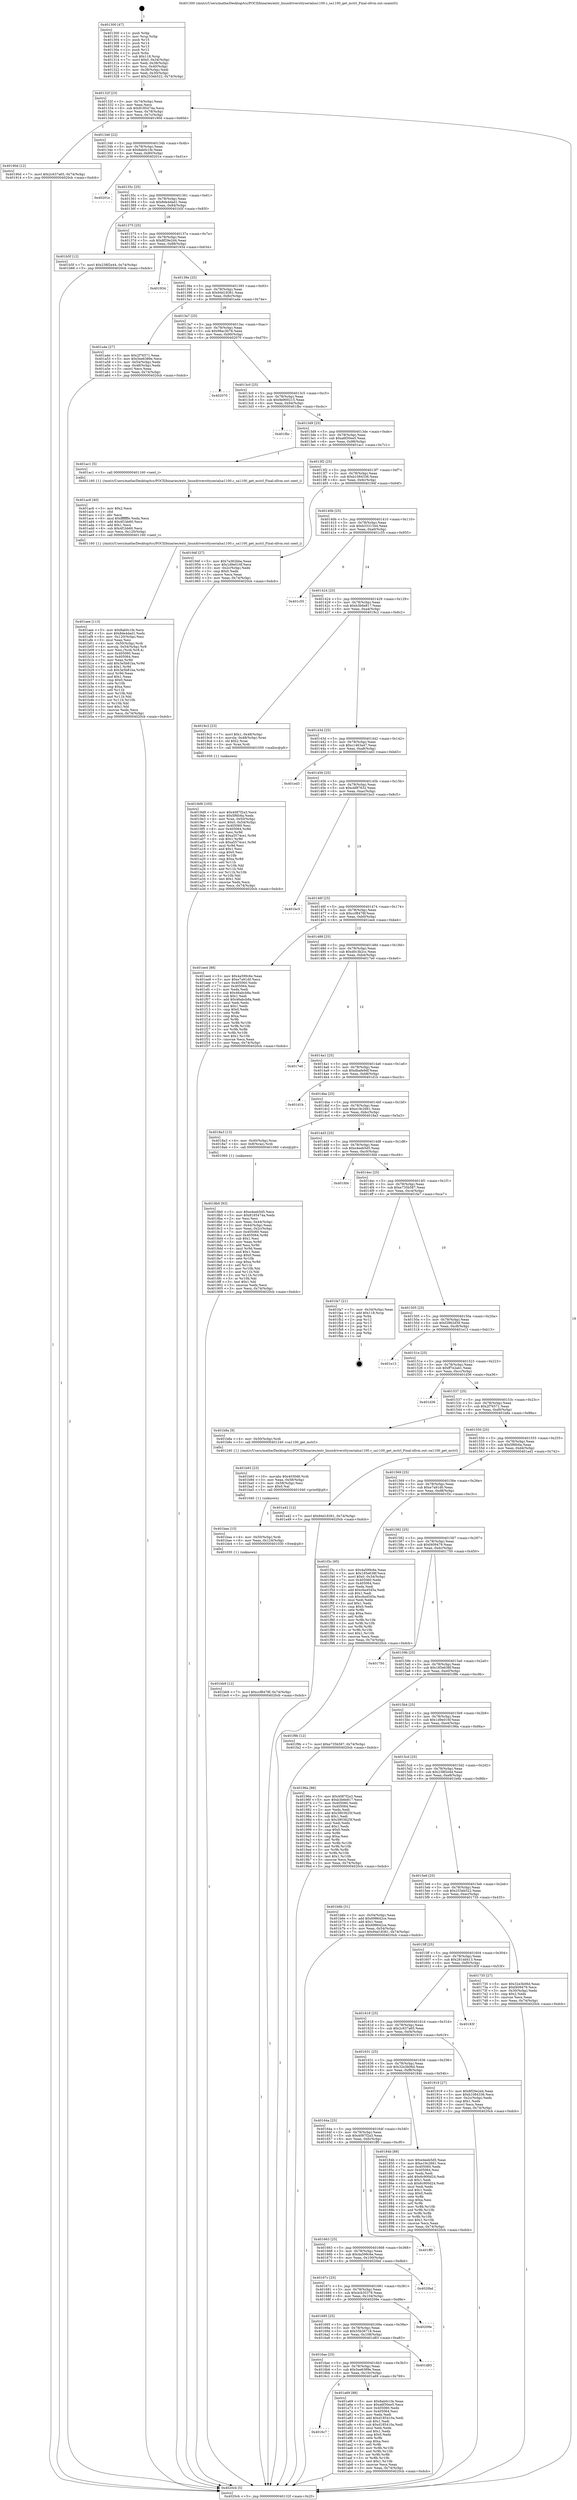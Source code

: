 digraph "0x401300" {
  label = "0x401300 (/mnt/c/Users/mathe/Desktop/tcc/POCII/binaries/extr_linuxdriversttyserialsa1100.c_sa1100_get_mctrl_Final-ollvm.out::main(0))"
  labelloc = "t"
  node[shape=record]

  Entry [label="",width=0.3,height=0.3,shape=circle,fillcolor=black,style=filled]
  "0x40132f" [label="{
     0x40132f [23]\l
     | [instrs]\l
     &nbsp;&nbsp;0x40132f \<+3\>: mov -0x74(%rbp),%eax\l
     &nbsp;&nbsp;0x401332 \<+2\>: mov %eax,%ecx\l
     &nbsp;&nbsp;0x401334 \<+6\>: sub $0x8185474a,%ecx\l
     &nbsp;&nbsp;0x40133a \<+3\>: mov %eax,-0x78(%rbp)\l
     &nbsp;&nbsp;0x40133d \<+3\>: mov %ecx,-0x7c(%rbp)\l
     &nbsp;&nbsp;0x401340 \<+6\>: je 000000000040190d \<main+0x60d\>\l
  }"]
  "0x40190d" [label="{
     0x40190d [12]\l
     | [instrs]\l
     &nbsp;&nbsp;0x40190d \<+7\>: movl $0x2c637a65,-0x74(%rbp)\l
     &nbsp;&nbsp;0x401914 \<+5\>: jmp 00000000004020cb \<main+0xdcb\>\l
  }"]
  "0x401346" [label="{
     0x401346 [22]\l
     | [instrs]\l
     &nbsp;&nbsp;0x401346 \<+5\>: jmp 000000000040134b \<main+0x4b\>\l
     &nbsp;&nbsp;0x40134b \<+3\>: mov -0x78(%rbp),%eax\l
     &nbsp;&nbsp;0x40134e \<+5\>: sub $0x8ab0c1fe,%eax\l
     &nbsp;&nbsp;0x401353 \<+3\>: mov %eax,-0x80(%rbp)\l
     &nbsp;&nbsp;0x401356 \<+6\>: je 000000000040201e \<main+0xd1e\>\l
  }"]
  Exit [label="",width=0.3,height=0.3,shape=circle,fillcolor=black,style=filled,peripheries=2]
  "0x40201e" [label="{
     0x40201e\l
  }", style=dashed]
  "0x40135c" [label="{
     0x40135c [25]\l
     | [instrs]\l
     &nbsp;&nbsp;0x40135c \<+5\>: jmp 0000000000401361 \<main+0x61\>\l
     &nbsp;&nbsp;0x401361 \<+3\>: mov -0x78(%rbp),%eax\l
     &nbsp;&nbsp;0x401364 \<+5\>: sub $0x8de4dad1,%eax\l
     &nbsp;&nbsp;0x401369 \<+6\>: mov %eax,-0x84(%rbp)\l
     &nbsp;&nbsp;0x40136f \<+6\>: je 0000000000401b5f \<main+0x85f\>\l
  }"]
  "0x401bb9" [label="{
     0x401bb9 [12]\l
     | [instrs]\l
     &nbsp;&nbsp;0x401bb9 \<+7\>: movl $0xccf8478f,-0x74(%rbp)\l
     &nbsp;&nbsp;0x401bc0 \<+5\>: jmp 00000000004020cb \<main+0xdcb\>\l
  }"]
  "0x401b5f" [label="{
     0x401b5f [12]\l
     | [instrs]\l
     &nbsp;&nbsp;0x401b5f \<+7\>: movl $0x238f2e44,-0x74(%rbp)\l
     &nbsp;&nbsp;0x401b66 \<+5\>: jmp 00000000004020cb \<main+0xdcb\>\l
  }"]
  "0x401375" [label="{
     0x401375 [25]\l
     | [instrs]\l
     &nbsp;&nbsp;0x401375 \<+5\>: jmp 000000000040137a \<main+0x7a\>\l
     &nbsp;&nbsp;0x40137a \<+3\>: mov -0x78(%rbp),%eax\l
     &nbsp;&nbsp;0x40137d \<+5\>: sub $0x8f29e2d4,%eax\l
     &nbsp;&nbsp;0x401382 \<+6\>: mov %eax,-0x88(%rbp)\l
     &nbsp;&nbsp;0x401388 \<+6\>: je 0000000000401934 \<main+0x634\>\l
  }"]
  "0x401baa" [label="{
     0x401baa [15]\l
     | [instrs]\l
     &nbsp;&nbsp;0x401baa \<+4\>: mov -0x50(%rbp),%rdi\l
     &nbsp;&nbsp;0x401bae \<+6\>: mov %eax,-0x124(%rbp)\l
     &nbsp;&nbsp;0x401bb4 \<+5\>: call 0000000000401030 \<free@plt\>\l
     | [calls]\l
     &nbsp;&nbsp;0x401030 \{1\} (unknown)\l
  }"]
  "0x401934" [label="{
     0x401934\l
  }", style=dashed]
  "0x40138e" [label="{
     0x40138e [25]\l
     | [instrs]\l
     &nbsp;&nbsp;0x40138e \<+5\>: jmp 0000000000401393 \<main+0x93\>\l
     &nbsp;&nbsp;0x401393 \<+3\>: mov -0x78(%rbp),%eax\l
     &nbsp;&nbsp;0x401396 \<+5\>: sub $0x94d18361,%eax\l
     &nbsp;&nbsp;0x40139b \<+6\>: mov %eax,-0x8c(%rbp)\l
     &nbsp;&nbsp;0x4013a1 \<+6\>: je 0000000000401a4e \<main+0x74e\>\l
  }"]
  "0x401b93" [label="{
     0x401b93 [23]\l
     | [instrs]\l
     &nbsp;&nbsp;0x401b93 \<+10\>: movabs $0x4030d6,%rdi\l
     &nbsp;&nbsp;0x401b9d \<+3\>: mov %eax,-0x58(%rbp)\l
     &nbsp;&nbsp;0x401ba0 \<+3\>: mov -0x58(%rbp),%esi\l
     &nbsp;&nbsp;0x401ba3 \<+2\>: mov $0x0,%al\l
     &nbsp;&nbsp;0x401ba5 \<+5\>: call 0000000000401040 \<printf@plt\>\l
     | [calls]\l
     &nbsp;&nbsp;0x401040 \{1\} (unknown)\l
  }"]
  "0x401a4e" [label="{
     0x401a4e [27]\l
     | [instrs]\l
     &nbsp;&nbsp;0x401a4e \<+5\>: mov $0x2f76571,%eax\l
     &nbsp;&nbsp;0x401a53 \<+5\>: mov $0x5ee6389e,%ecx\l
     &nbsp;&nbsp;0x401a58 \<+3\>: mov -0x54(%rbp),%edx\l
     &nbsp;&nbsp;0x401a5b \<+3\>: cmp -0x48(%rbp),%edx\l
     &nbsp;&nbsp;0x401a5e \<+3\>: cmovl %ecx,%eax\l
     &nbsp;&nbsp;0x401a61 \<+3\>: mov %eax,-0x74(%rbp)\l
     &nbsp;&nbsp;0x401a64 \<+5\>: jmp 00000000004020cb \<main+0xdcb\>\l
  }"]
  "0x4013a7" [label="{
     0x4013a7 [25]\l
     | [instrs]\l
     &nbsp;&nbsp;0x4013a7 \<+5\>: jmp 00000000004013ac \<main+0xac\>\l
     &nbsp;&nbsp;0x4013ac \<+3\>: mov -0x78(%rbp),%eax\l
     &nbsp;&nbsp;0x4013af \<+5\>: sub $0x98ac3b78,%eax\l
     &nbsp;&nbsp;0x4013b4 \<+6\>: mov %eax,-0x90(%rbp)\l
     &nbsp;&nbsp;0x4013ba \<+6\>: je 0000000000402070 \<main+0xd70\>\l
  }"]
  "0x401aee" [label="{
     0x401aee [113]\l
     | [instrs]\l
     &nbsp;&nbsp;0x401aee \<+5\>: mov $0x8ab0c1fe,%ecx\l
     &nbsp;&nbsp;0x401af3 \<+5\>: mov $0x8de4dad1,%edx\l
     &nbsp;&nbsp;0x401af8 \<+6\>: mov -0x120(%rbp),%esi\l
     &nbsp;&nbsp;0x401afe \<+3\>: imul %eax,%esi\l
     &nbsp;&nbsp;0x401b01 \<+4\>: mov -0x50(%rbp),%rdi\l
     &nbsp;&nbsp;0x401b05 \<+4\>: movslq -0x54(%rbp),%r8\l
     &nbsp;&nbsp;0x401b09 \<+4\>: mov %esi,(%rdi,%r8,4)\l
     &nbsp;&nbsp;0x401b0d \<+7\>: mov 0x405060,%eax\l
     &nbsp;&nbsp;0x401b14 \<+7\>: mov 0x405064,%esi\l
     &nbsp;&nbsp;0x401b1b \<+3\>: mov %eax,%r9d\l
     &nbsp;&nbsp;0x401b1e \<+7\>: add $0x3e5b81ba,%r9d\l
     &nbsp;&nbsp;0x401b25 \<+4\>: sub $0x1,%r9d\l
     &nbsp;&nbsp;0x401b29 \<+7\>: sub $0x3e5b81ba,%r9d\l
     &nbsp;&nbsp;0x401b30 \<+4\>: imul %r9d,%eax\l
     &nbsp;&nbsp;0x401b34 \<+3\>: and $0x1,%eax\l
     &nbsp;&nbsp;0x401b37 \<+3\>: cmp $0x0,%eax\l
     &nbsp;&nbsp;0x401b3a \<+4\>: sete %r10b\l
     &nbsp;&nbsp;0x401b3e \<+3\>: cmp $0xa,%esi\l
     &nbsp;&nbsp;0x401b41 \<+4\>: setl %r11b\l
     &nbsp;&nbsp;0x401b45 \<+3\>: mov %r10b,%bl\l
     &nbsp;&nbsp;0x401b48 \<+3\>: and %r11b,%bl\l
     &nbsp;&nbsp;0x401b4b \<+3\>: xor %r11b,%r10b\l
     &nbsp;&nbsp;0x401b4e \<+3\>: or %r10b,%bl\l
     &nbsp;&nbsp;0x401b51 \<+3\>: test $0x1,%bl\l
     &nbsp;&nbsp;0x401b54 \<+3\>: cmovne %edx,%ecx\l
     &nbsp;&nbsp;0x401b57 \<+3\>: mov %ecx,-0x74(%rbp)\l
     &nbsp;&nbsp;0x401b5a \<+5\>: jmp 00000000004020cb \<main+0xdcb\>\l
  }"]
  "0x402070" [label="{
     0x402070\l
  }", style=dashed]
  "0x4013c0" [label="{
     0x4013c0 [25]\l
     | [instrs]\l
     &nbsp;&nbsp;0x4013c0 \<+5\>: jmp 00000000004013c5 \<main+0xc5\>\l
     &nbsp;&nbsp;0x4013c5 \<+3\>: mov -0x78(%rbp),%eax\l
     &nbsp;&nbsp;0x4013c8 \<+5\>: sub $0x9e900215,%eax\l
     &nbsp;&nbsp;0x4013cd \<+6\>: mov %eax,-0x94(%rbp)\l
     &nbsp;&nbsp;0x4013d3 \<+6\>: je 0000000000401fbc \<main+0xcbc\>\l
  }"]
  "0x401ac6" [label="{
     0x401ac6 [40]\l
     | [instrs]\l
     &nbsp;&nbsp;0x401ac6 \<+5\>: mov $0x2,%ecx\l
     &nbsp;&nbsp;0x401acb \<+1\>: cltd\l
     &nbsp;&nbsp;0x401acc \<+2\>: idiv %ecx\l
     &nbsp;&nbsp;0x401ace \<+6\>: imul $0xfffffffe,%edx,%ecx\l
     &nbsp;&nbsp;0x401ad4 \<+6\>: add $0x4f1bb60,%ecx\l
     &nbsp;&nbsp;0x401ada \<+3\>: add $0x1,%ecx\l
     &nbsp;&nbsp;0x401add \<+6\>: sub $0x4f1bb60,%ecx\l
     &nbsp;&nbsp;0x401ae3 \<+6\>: mov %ecx,-0x120(%rbp)\l
     &nbsp;&nbsp;0x401ae9 \<+5\>: call 0000000000401160 \<next_i\>\l
     | [calls]\l
     &nbsp;&nbsp;0x401160 \{1\} (/mnt/c/Users/mathe/Desktop/tcc/POCII/binaries/extr_linuxdriversttyserialsa1100.c_sa1100_get_mctrl_Final-ollvm.out::next_i)\l
  }"]
  "0x401fbc" [label="{
     0x401fbc\l
  }", style=dashed]
  "0x4013d9" [label="{
     0x4013d9 [25]\l
     | [instrs]\l
     &nbsp;&nbsp;0x4013d9 \<+5\>: jmp 00000000004013de \<main+0xde\>\l
     &nbsp;&nbsp;0x4013de \<+3\>: mov -0x78(%rbp),%eax\l
     &nbsp;&nbsp;0x4013e1 \<+5\>: sub $0xa6f30ee5,%eax\l
     &nbsp;&nbsp;0x4013e6 \<+6\>: mov %eax,-0x98(%rbp)\l
     &nbsp;&nbsp;0x4013ec \<+6\>: je 0000000000401ac1 \<main+0x7c1\>\l
  }"]
  "0x4016c7" [label="{
     0x4016c7\l
  }", style=dashed]
  "0x401ac1" [label="{
     0x401ac1 [5]\l
     | [instrs]\l
     &nbsp;&nbsp;0x401ac1 \<+5\>: call 0000000000401160 \<next_i\>\l
     | [calls]\l
     &nbsp;&nbsp;0x401160 \{1\} (/mnt/c/Users/mathe/Desktop/tcc/POCII/binaries/extr_linuxdriversttyserialsa1100.c_sa1100_get_mctrl_Final-ollvm.out::next_i)\l
  }"]
  "0x4013f2" [label="{
     0x4013f2 [25]\l
     | [instrs]\l
     &nbsp;&nbsp;0x4013f2 \<+5\>: jmp 00000000004013f7 \<main+0xf7\>\l
     &nbsp;&nbsp;0x4013f7 \<+3\>: mov -0x78(%rbp),%eax\l
     &nbsp;&nbsp;0x4013fa \<+5\>: sub $0xb1084336,%eax\l
     &nbsp;&nbsp;0x4013ff \<+6\>: mov %eax,-0x9c(%rbp)\l
     &nbsp;&nbsp;0x401405 \<+6\>: je 000000000040194f \<main+0x64f\>\l
  }"]
  "0x401a69" [label="{
     0x401a69 [88]\l
     | [instrs]\l
     &nbsp;&nbsp;0x401a69 \<+5\>: mov $0x8ab0c1fe,%eax\l
     &nbsp;&nbsp;0x401a6e \<+5\>: mov $0xa6f30ee5,%ecx\l
     &nbsp;&nbsp;0x401a73 \<+7\>: mov 0x405060,%edx\l
     &nbsp;&nbsp;0x401a7a \<+7\>: mov 0x405064,%esi\l
     &nbsp;&nbsp;0x401a81 \<+2\>: mov %edx,%edi\l
     &nbsp;&nbsp;0x401a83 \<+6\>: add $0xd185410a,%edi\l
     &nbsp;&nbsp;0x401a89 \<+3\>: sub $0x1,%edi\l
     &nbsp;&nbsp;0x401a8c \<+6\>: sub $0xd185410a,%edi\l
     &nbsp;&nbsp;0x401a92 \<+3\>: imul %edi,%edx\l
     &nbsp;&nbsp;0x401a95 \<+3\>: and $0x1,%edx\l
     &nbsp;&nbsp;0x401a98 \<+3\>: cmp $0x0,%edx\l
     &nbsp;&nbsp;0x401a9b \<+4\>: sete %r8b\l
     &nbsp;&nbsp;0x401a9f \<+3\>: cmp $0xa,%esi\l
     &nbsp;&nbsp;0x401aa2 \<+4\>: setl %r9b\l
     &nbsp;&nbsp;0x401aa6 \<+3\>: mov %r8b,%r10b\l
     &nbsp;&nbsp;0x401aa9 \<+3\>: and %r9b,%r10b\l
     &nbsp;&nbsp;0x401aac \<+3\>: xor %r9b,%r8b\l
     &nbsp;&nbsp;0x401aaf \<+3\>: or %r8b,%r10b\l
     &nbsp;&nbsp;0x401ab2 \<+4\>: test $0x1,%r10b\l
     &nbsp;&nbsp;0x401ab6 \<+3\>: cmovne %ecx,%eax\l
     &nbsp;&nbsp;0x401ab9 \<+3\>: mov %eax,-0x74(%rbp)\l
     &nbsp;&nbsp;0x401abc \<+5\>: jmp 00000000004020cb \<main+0xdcb\>\l
  }"]
  "0x40194f" [label="{
     0x40194f [27]\l
     | [instrs]\l
     &nbsp;&nbsp;0x40194f \<+5\>: mov $0x7a362bba,%eax\l
     &nbsp;&nbsp;0x401954 \<+5\>: mov $0x1d9e016f,%ecx\l
     &nbsp;&nbsp;0x401959 \<+3\>: mov -0x2c(%rbp),%edx\l
     &nbsp;&nbsp;0x40195c \<+3\>: cmp $0x0,%edx\l
     &nbsp;&nbsp;0x40195f \<+3\>: cmove %ecx,%eax\l
     &nbsp;&nbsp;0x401962 \<+3\>: mov %eax,-0x74(%rbp)\l
     &nbsp;&nbsp;0x401965 \<+5\>: jmp 00000000004020cb \<main+0xdcb\>\l
  }"]
  "0x40140b" [label="{
     0x40140b [25]\l
     | [instrs]\l
     &nbsp;&nbsp;0x40140b \<+5\>: jmp 0000000000401410 \<main+0x110\>\l
     &nbsp;&nbsp;0x401410 \<+3\>: mov -0x78(%rbp),%eax\l
     &nbsp;&nbsp;0x401413 \<+5\>: sub $0xb3331344,%eax\l
     &nbsp;&nbsp;0x401418 \<+6\>: mov %eax,-0xa0(%rbp)\l
     &nbsp;&nbsp;0x40141e \<+6\>: je 0000000000401c55 \<main+0x955\>\l
  }"]
  "0x4016ae" [label="{
     0x4016ae [25]\l
     | [instrs]\l
     &nbsp;&nbsp;0x4016ae \<+5\>: jmp 00000000004016b3 \<main+0x3b3\>\l
     &nbsp;&nbsp;0x4016b3 \<+3\>: mov -0x78(%rbp),%eax\l
     &nbsp;&nbsp;0x4016b6 \<+5\>: sub $0x5ee6389e,%eax\l
     &nbsp;&nbsp;0x4016bb \<+6\>: mov %eax,-0x10c(%rbp)\l
     &nbsp;&nbsp;0x4016c1 \<+6\>: je 0000000000401a69 \<main+0x769\>\l
  }"]
  "0x401c55" [label="{
     0x401c55\l
  }", style=dashed]
  "0x401424" [label="{
     0x401424 [25]\l
     | [instrs]\l
     &nbsp;&nbsp;0x401424 \<+5\>: jmp 0000000000401429 \<main+0x129\>\l
     &nbsp;&nbsp;0x401429 \<+3\>: mov -0x78(%rbp),%eax\l
     &nbsp;&nbsp;0x40142c \<+5\>: sub $0xb3b6e817,%eax\l
     &nbsp;&nbsp;0x401431 \<+6\>: mov %eax,-0xa4(%rbp)\l
     &nbsp;&nbsp;0x401437 \<+6\>: je 00000000004019c2 \<main+0x6c2\>\l
  }"]
  "0x401d83" [label="{
     0x401d83\l
  }", style=dashed]
  "0x4019c2" [label="{
     0x4019c2 [23]\l
     | [instrs]\l
     &nbsp;&nbsp;0x4019c2 \<+7\>: movl $0x1,-0x48(%rbp)\l
     &nbsp;&nbsp;0x4019c9 \<+4\>: movslq -0x48(%rbp),%rax\l
     &nbsp;&nbsp;0x4019cd \<+4\>: shl $0x2,%rax\l
     &nbsp;&nbsp;0x4019d1 \<+3\>: mov %rax,%rdi\l
     &nbsp;&nbsp;0x4019d4 \<+5\>: call 0000000000401050 \<malloc@plt\>\l
     | [calls]\l
     &nbsp;&nbsp;0x401050 \{1\} (unknown)\l
  }"]
  "0x40143d" [label="{
     0x40143d [25]\l
     | [instrs]\l
     &nbsp;&nbsp;0x40143d \<+5\>: jmp 0000000000401442 \<main+0x142\>\l
     &nbsp;&nbsp;0x401442 \<+3\>: mov -0x78(%rbp),%eax\l
     &nbsp;&nbsp;0x401445 \<+5\>: sub $0xc1463a47,%eax\l
     &nbsp;&nbsp;0x40144a \<+6\>: mov %eax,-0xa8(%rbp)\l
     &nbsp;&nbsp;0x401450 \<+6\>: je 0000000000401ed3 \<main+0xbd3\>\l
  }"]
  "0x401695" [label="{
     0x401695 [25]\l
     | [instrs]\l
     &nbsp;&nbsp;0x401695 \<+5\>: jmp 000000000040169a \<main+0x39a\>\l
     &nbsp;&nbsp;0x40169a \<+3\>: mov -0x78(%rbp),%eax\l
     &nbsp;&nbsp;0x40169d \<+5\>: sub $0x55b36718,%eax\l
     &nbsp;&nbsp;0x4016a2 \<+6\>: mov %eax,-0x108(%rbp)\l
     &nbsp;&nbsp;0x4016a8 \<+6\>: je 0000000000401d83 \<main+0xa83\>\l
  }"]
  "0x401ed3" [label="{
     0x401ed3\l
  }", style=dashed]
  "0x401456" [label="{
     0x401456 [25]\l
     | [instrs]\l
     &nbsp;&nbsp;0x401456 \<+5\>: jmp 000000000040145b \<main+0x15b\>\l
     &nbsp;&nbsp;0x40145b \<+3\>: mov -0x78(%rbp),%eax\l
     &nbsp;&nbsp;0x40145e \<+5\>: sub $0xcbf87632,%eax\l
     &nbsp;&nbsp;0x401463 \<+6\>: mov %eax,-0xac(%rbp)\l
     &nbsp;&nbsp;0x401469 \<+6\>: je 0000000000401bc5 \<main+0x8c5\>\l
  }"]
  "0x40209e" [label="{
     0x40209e\l
  }", style=dashed]
  "0x401bc5" [label="{
     0x401bc5\l
  }", style=dashed]
  "0x40146f" [label="{
     0x40146f [25]\l
     | [instrs]\l
     &nbsp;&nbsp;0x40146f \<+5\>: jmp 0000000000401474 \<main+0x174\>\l
     &nbsp;&nbsp;0x401474 \<+3\>: mov -0x78(%rbp),%eax\l
     &nbsp;&nbsp;0x401477 \<+5\>: sub $0xccf8478f,%eax\l
     &nbsp;&nbsp;0x40147c \<+6\>: mov %eax,-0xb0(%rbp)\l
     &nbsp;&nbsp;0x401482 \<+6\>: je 0000000000401ee4 \<main+0xbe4\>\l
  }"]
  "0x40167c" [label="{
     0x40167c [25]\l
     | [instrs]\l
     &nbsp;&nbsp;0x40167c \<+5\>: jmp 0000000000401681 \<main+0x381\>\l
     &nbsp;&nbsp;0x401681 \<+3\>: mov -0x78(%rbp),%eax\l
     &nbsp;&nbsp;0x401684 \<+5\>: sub $0x4cb35378,%eax\l
     &nbsp;&nbsp;0x401689 \<+6\>: mov %eax,-0x104(%rbp)\l
     &nbsp;&nbsp;0x40168f \<+6\>: je 000000000040209e \<main+0xd9e\>\l
  }"]
  "0x401ee4" [label="{
     0x401ee4 [88]\l
     | [instrs]\l
     &nbsp;&nbsp;0x401ee4 \<+5\>: mov $0x4a599c6e,%eax\l
     &nbsp;&nbsp;0x401ee9 \<+5\>: mov $0xe7a91d0,%ecx\l
     &nbsp;&nbsp;0x401eee \<+7\>: mov 0x405060,%edx\l
     &nbsp;&nbsp;0x401ef5 \<+7\>: mov 0x405064,%esi\l
     &nbsp;&nbsp;0x401efc \<+2\>: mov %edx,%edi\l
     &nbsp;&nbsp;0x401efe \<+6\>: sub $0x46abcb8a,%edi\l
     &nbsp;&nbsp;0x401f04 \<+3\>: sub $0x1,%edi\l
     &nbsp;&nbsp;0x401f07 \<+6\>: add $0x46abcb8a,%edi\l
     &nbsp;&nbsp;0x401f0d \<+3\>: imul %edi,%edx\l
     &nbsp;&nbsp;0x401f10 \<+3\>: and $0x1,%edx\l
     &nbsp;&nbsp;0x401f13 \<+3\>: cmp $0x0,%edx\l
     &nbsp;&nbsp;0x401f16 \<+4\>: sete %r8b\l
     &nbsp;&nbsp;0x401f1a \<+3\>: cmp $0xa,%esi\l
     &nbsp;&nbsp;0x401f1d \<+4\>: setl %r9b\l
     &nbsp;&nbsp;0x401f21 \<+3\>: mov %r8b,%r10b\l
     &nbsp;&nbsp;0x401f24 \<+3\>: and %r9b,%r10b\l
     &nbsp;&nbsp;0x401f27 \<+3\>: xor %r9b,%r8b\l
     &nbsp;&nbsp;0x401f2a \<+3\>: or %r8b,%r10b\l
     &nbsp;&nbsp;0x401f2d \<+4\>: test $0x1,%r10b\l
     &nbsp;&nbsp;0x401f31 \<+3\>: cmovne %ecx,%eax\l
     &nbsp;&nbsp;0x401f34 \<+3\>: mov %eax,-0x74(%rbp)\l
     &nbsp;&nbsp;0x401f37 \<+5\>: jmp 00000000004020cb \<main+0xdcb\>\l
  }"]
  "0x401488" [label="{
     0x401488 [25]\l
     | [instrs]\l
     &nbsp;&nbsp;0x401488 \<+5\>: jmp 000000000040148d \<main+0x18d\>\l
     &nbsp;&nbsp;0x40148d \<+3\>: mov -0x78(%rbp),%eax\l
     &nbsp;&nbsp;0x401490 \<+5\>: sub $0xd0c3b2cc,%eax\l
     &nbsp;&nbsp;0x401495 \<+6\>: mov %eax,-0xb4(%rbp)\l
     &nbsp;&nbsp;0x40149b \<+6\>: je 00000000004017e0 \<main+0x4e0\>\l
  }"]
  "0x4020bd" [label="{
     0x4020bd\l
  }", style=dashed]
  "0x4017e0" [label="{
     0x4017e0\l
  }", style=dashed]
  "0x4014a1" [label="{
     0x4014a1 [25]\l
     | [instrs]\l
     &nbsp;&nbsp;0x4014a1 \<+5\>: jmp 00000000004014a6 \<main+0x1a6\>\l
     &nbsp;&nbsp;0x4014a6 \<+3\>: mov -0x78(%rbp),%eax\l
     &nbsp;&nbsp;0x4014a9 \<+5\>: sub $0xdbafe9df,%eax\l
     &nbsp;&nbsp;0x4014ae \<+6\>: mov %eax,-0xb8(%rbp)\l
     &nbsp;&nbsp;0x4014b4 \<+6\>: je 0000000000401d1b \<main+0xa1b\>\l
  }"]
  "0x401663" [label="{
     0x401663 [25]\l
     | [instrs]\l
     &nbsp;&nbsp;0x401663 \<+5\>: jmp 0000000000401668 \<main+0x368\>\l
     &nbsp;&nbsp;0x401668 \<+3\>: mov -0x78(%rbp),%eax\l
     &nbsp;&nbsp;0x40166b \<+5\>: sub $0x4a599c6e,%eax\l
     &nbsp;&nbsp;0x401670 \<+6\>: mov %eax,-0x100(%rbp)\l
     &nbsp;&nbsp;0x401676 \<+6\>: je 00000000004020bd \<main+0xdbd\>\l
  }"]
  "0x401d1b" [label="{
     0x401d1b\l
  }", style=dashed]
  "0x4014ba" [label="{
     0x4014ba [25]\l
     | [instrs]\l
     &nbsp;&nbsp;0x4014ba \<+5\>: jmp 00000000004014bf \<main+0x1bf\>\l
     &nbsp;&nbsp;0x4014bf \<+3\>: mov -0x78(%rbp),%eax\l
     &nbsp;&nbsp;0x4014c2 \<+5\>: sub $0xe19c2661,%eax\l
     &nbsp;&nbsp;0x4014c7 \<+6\>: mov %eax,-0xbc(%rbp)\l
     &nbsp;&nbsp;0x4014cd \<+6\>: je 00000000004018a3 \<main+0x5a3\>\l
  }"]
  "0x401ff0" [label="{
     0x401ff0\l
  }", style=dashed]
  "0x4018a3" [label="{
     0x4018a3 [13]\l
     | [instrs]\l
     &nbsp;&nbsp;0x4018a3 \<+4\>: mov -0x40(%rbp),%rax\l
     &nbsp;&nbsp;0x4018a7 \<+4\>: mov 0x8(%rax),%rdi\l
     &nbsp;&nbsp;0x4018ab \<+5\>: call 0000000000401060 \<atoi@plt\>\l
     | [calls]\l
     &nbsp;&nbsp;0x401060 \{1\} (unknown)\l
  }"]
  "0x4014d3" [label="{
     0x4014d3 [25]\l
     | [instrs]\l
     &nbsp;&nbsp;0x4014d3 \<+5\>: jmp 00000000004014d8 \<main+0x1d8\>\l
     &nbsp;&nbsp;0x4014d8 \<+3\>: mov -0x78(%rbp),%eax\l
     &nbsp;&nbsp;0x4014db \<+5\>: sub $0xe4eeb5d5,%eax\l
     &nbsp;&nbsp;0x4014e0 \<+6\>: mov %eax,-0xc0(%rbp)\l
     &nbsp;&nbsp;0x4014e6 \<+6\>: je 0000000000401fd4 \<main+0xcd4\>\l
  }"]
  "0x4019d9" [label="{
     0x4019d9 [105]\l
     | [instrs]\l
     &nbsp;&nbsp;0x4019d9 \<+5\>: mov $0x4087f2a3,%ecx\l
     &nbsp;&nbsp;0x4019de \<+5\>: mov $0x5f6fc6a,%edx\l
     &nbsp;&nbsp;0x4019e3 \<+4\>: mov %rax,-0x50(%rbp)\l
     &nbsp;&nbsp;0x4019e7 \<+7\>: movl $0x0,-0x54(%rbp)\l
     &nbsp;&nbsp;0x4019ee \<+7\>: mov 0x405060,%esi\l
     &nbsp;&nbsp;0x4019f5 \<+8\>: mov 0x405064,%r8d\l
     &nbsp;&nbsp;0x4019fd \<+3\>: mov %esi,%r9d\l
     &nbsp;&nbsp;0x401a00 \<+7\>: add $0xa5574ce1,%r9d\l
     &nbsp;&nbsp;0x401a07 \<+4\>: sub $0x1,%r9d\l
     &nbsp;&nbsp;0x401a0b \<+7\>: sub $0xa5574ce1,%r9d\l
     &nbsp;&nbsp;0x401a12 \<+4\>: imul %r9d,%esi\l
     &nbsp;&nbsp;0x401a16 \<+3\>: and $0x1,%esi\l
     &nbsp;&nbsp;0x401a19 \<+3\>: cmp $0x0,%esi\l
     &nbsp;&nbsp;0x401a1c \<+4\>: sete %r10b\l
     &nbsp;&nbsp;0x401a20 \<+4\>: cmp $0xa,%r8d\l
     &nbsp;&nbsp;0x401a24 \<+4\>: setl %r11b\l
     &nbsp;&nbsp;0x401a28 \<+3\>: mov %r10b,%bl\l
     &nbsp;&nbsp;0x401a2b \<+3\>: and %r11b,%bl\l
     &nbsp;&nbsp;0x401a2e \<+3\>: xor %r11b,%r10b\l
     &nbsp;&nbsp;0x401a31 \<+3\>: or %r10b,%bl\l
     &nbsp;&nbsp;0x401a34 \<+3\>: test $0x1,%bl\l
     &nbsp;&nbsp;0x401a37 \<+3\>: cmovne %edx,%ecx\l
     &nbsp;&nbsp;0x401a3a \<+3\>: mov %ecx,-0x74(%rbp)\l
     &nbsp;&nbsp;0x401a3d \<+5\>: jmp 00000000004020cb \<main+0xdcb\>\l
  }"]
  "0x401fd4" [label="{
     0x401fd4\l
  }", style=dashed]
  "0x4014ec" [label="{
     0x4014ec [25]\l
     | [instrs]\l
     &nbsp;&nbsp;0x4014ec \<+5\>: jmp 00000000004014f1 \<main+0x1f1\>\l
     &nbsp;&nbsp;0x4014f1 \<+3\>: mov -0x78(%rbp),%eax\l
     &nbsp;&nbsp;0x4014f4 \<+5\>: sub $0xe735b587,%eax\l
     &nbsp;&nbsp;0x4014f9 \<+6\>: mov %eax,-0xc4(%rbp)\l
     &nbsp;&nbsp;0x4014ff \<+6\>: je 0000000000401fa7 \<main+0xca7\>\l
  }"]
  "0x4018b0" [label="{
     0x4018b0 [93]\l
     | [instrs]\l
     &nbsp;&nbsp;0x4018b0 \<+5\>: mov $0xe4eeb5d5,%ecx\l
     &nbsp;&nbsp;0x4018b5 \<+5\>: mov $0x8185474a,%edx\l
     &nbsp;&nbsp;0x4018ba \<+2\>: xor %esi,%esi\l
     &nbsp;&nbsp;0x4018bc \<+3\>: mov %eax,-0x44(%rbp)\l
     &nbsp;&nbsp;0x4018bf \<+3\>: mov -0x44(%rbp),%eax\l
     &nbsp;&nbsp;0x4018c2 \<+3\>: mov %eax,-0x2c(%rbp)\l
     &nbsp;&nbsp;0x4018c5 \<+7\>: mov 0x405060,%eax\l
     &nbsp;&nbsp;0x4018cc \<+8\>: mov 0x405064,%r8d\l
     &nbsp;&nbsp;0x4018d4 \<+3\>: sub $0x1,%esi\l
     &nbsp;&nbsp;0x4018d7 \<+3\>: mov %eax,%r9d\l
     &nbsp;&nbsp;0x4018da \<+3\>: add %esi,%r9d\l
     &nbsp;&nbsp;0x4018dd \<+4\>: imul %r9d,%eax\l
     &nbsp;&nbsp;0x4018e1 \<+3\>: and $0x1,%eax\l
     &nbsp;&nbsp;0x4018e4 \<+3\>: cmp $0x0,%eax\l
     &nbsp;&nbsp;0x4018e7 \<+4\>: sete %r10b\l
     &nbsp;&nbsp;0x4018eb \<+4\>: cmp $0xa,%r8d\l
     &nbsp;&nbsp;0x4018ef \<+4\>: setl %r11b\l
     &nbsp;&nbsp;0x4018f3 \<+3\>: mov %r10b,%bl\l
     &nbsp;&nbsp;0x4018f6 \<+3\>: and %r11b,%bl\l
     &nbsp;&nbsp;0x4018f9 \<+3\>: xor %r11b,%r10b\l
     &nbsp;&nbsp;0x4018fc \<+3\>: or %r10b,%bl\l
     &nbsp;&nbsp;0x4018ff \<+3\>: test $0x1,%bl\l
     &nbsp;&nbsp;0x401902 \<+3\>: cmovne %edx,%ecx\l
     &nbsp;&nbsp;0x401905 \<+3\>: mov %ecx,-0x74(%rbp)\l
     &nbsp;&nbsp;0x401908 \<+5\>: jmp 00000000004020cb \<main+0xdcb\>\l
  }"]
  "0x401fa7" [label="{
     0x401fa7 [21]\l
     | [instrs]\l
     &nbsp;&nbsp;0x401fa7 \<+3\>: mov -0x34(%rbp),%eax\l
     &nbsp;&nbsp;0x401faa \<+7\>: add $0x118,%rsp\l
     &nbsp;&nbsp;0x401fb1 \<+1\>: pop %rbx\l
     &nbsp;&nbsp;0x401fb2 \<+2\>: pop %r12\l
     &nbsp;&nbsp;0x401fb4 \<+2\>: pop %r13\l
     &nbsp;&nbsp;0x401fb6 \<+2\>: pop %r14\l
     &nbsp;&nbsp;0x401fb8 \<+2\>: pop %r15\l
     &nbsp;&nbsp;0x401fba \<+1\>: pop %rbp\l
     &nbsp;&nbsp;0x401fbb \<+1\>: ret\l
  }"]
  "0x401505" [label="{
     0x401505 [25]\l
     | [instrs]\l
     &nbsp;&nbsp;0x401505 \<+5\>: jmp 000000000040150a \<main+0x20a\>\l
     &nbsp;&nbsp;0x40150a \<+3\>: mov -0x78(%rbp),%eax\l
     &nbsp;&nbsp;0x40150d \<+5\>: sub $0xf2862d39,%eax\l
     &nbsp;&nbsp;0x401512 \<+6\>: mov %eax,-0xc8(%rbp)\l
     &nbsp;&nbsp;0x401518 \<+6\>: je 0000000000401e13 \<main+0xb13\>\l
  }"]
  "0x40164a" [label="{
     0x40164a [25]\l
     | [instrs]\l
     &nbsp;&nbsp;0x40164a \<+5\>: jmp 000000000040164f \<main+0x34f\>\l
     &nbsp;&nbsp;0x40164f \<+3\>: mov -0x78(%rbp),%eax\l
     &nbsp;&nbsp;0x401652 \<+5\>: sub $0x4087f2a3,%eax\l
     &nbsp;&nbsp;0x401657 \<+6\>: mov %eax,-0xfc(%rbp)\l
     &nbsp;&nbsp;0x40165d \<+6\>: je 0000000000401ff0 \<main+0xcf0\>\l
  }"]
  "0x401e13" [label="{
     0x401e13\l
  }", style=dashed]
  "0x40151e" [label="{
     0x40151e [25]\l
     | [instrs]\l
     &nbsp;&nbsp;0x40151e \<+5\>: jmp 0000000000401523 \<main+0x223\>\l
     &nbsp;&nbsp;0x401523 \<+3\>: mov -0x78(%rbp),%eax\l
     &nbsp;&nbsp;0x401526 \<+5\>: sub $0xff7e2ab1,%eax\l
     &nbsp;&nbsp;0x40152b \<+6\>: mov %eax,-0xcc(%rbp)\l
     &nbsp;&nbsp;0x401531 \<+6\>: je 0000000000401d36 \<main+0xa36\>\l
  }"]
  "0x40184b" [label="{
     0x40184b [88]\l
     | [instrs]\l
     &nbsp;&nbsp;0x40184b \<+5\>: mov $0xe4eeb5d5,%eax\l
     &nbsp;&nbsp;0x401850 \<+5\>: mov $0xe19c2661,%ecx\l
     &nbsp;&nbsp;0x401855 \<+7\>: mov 0x405060,%edx\l
     &nbsp;&nbsp;0x40185c \<+7\>: mov 0x405064,%esi\l
     &nbsp;&nbsp;0x401863 \<+2\>: mov %edx,%edi\l
     &nbsp;&nbsp;0x401865 \<+6\>: add $0x6c900d24,%edi\l
     &nbsp;&nbsp;0x40186b \<+3\>: sub $0x1,%edi\l
     &nbsp;&nbsp;0x40186e \<+6\>: sub $0x6c900d24,%edi\l
     &nbsp;&nbsp;0x401874 \<+3\>: imul %edi,%edx\l
     &nbsp;&nbsp;0x401877 \<+3\>: and $0x1,%edx\l
     &nbsp;&nbsp;0x40187a \<+3\>: cmp $0x0,%edx\l
     &nbsp;&nbsp;0x40187d \<+4\>: sete %r8b\l
     &nbsp;&nbsp;0x401881 \<+3\>: cmp $0xa,%esi\l
     &nbsp;&nbsp;0x401884 \<+4\>: setl %r9b\l
     &nbsp;&nbsp;0x401888 \<+3\>: mov %r8b,%r10b\l
     &nbsp;&nbsp;0x40188b \<+3\>: and %r9b,%r10b\l
     &nbsp;&nbsp;0x40188e \<+3\>: xor %r9b,%r8b\l
     &nbsp;&nbsp;0x401891 \<+3\>: or %r8b,%r10b\l
     &nbsp;&nbsp;0x401894 \<+4\>: test $0x1,%r10b\l
     &nbsp;&nbsp;0x401898 \<+3\>: cmovne %ecx,%eax\l
     &nbsp;&nbsp;0x40189b \<+3\>: mov %eax,-0x74(%rbp)\l
     &nbsp;&nbsp;0x40189e \<+5\>: jmp 00000000004020cb \<main+0xdcb\>\l
  }"]
  "0x401d36" [label="{
     0x401d36\l
  }", style=dashed]
  "0x401537" [label="{
     0x401537 [25]\l
     | [instrs]\l
     &nbsp;&nbsp;0x401537 \<+5\>: jmp 000000000040153c \<main+0x23c\>\l
     &nbsp;&nbsp;0x40153c \<+3\>: mov -0x78(%rbp),%eax\l
     &nbsp;&nbsp;0x40153f \<+5\>: sub $0x2f76571,%eax\l
     &nbsp;&nbsp;0x401544 \<+6\>: mov %eax,-0xd0(%rbp)\l
     &nbsp;&nbsp;0x40154a \<+6\>: je 0000000000401b8a \<main+0x88a\>\l
  }"]
  "0x401631" [label="{
     0x401631 [25]\l
     | [instrs]\l
     &nbsp;&nbsp;0x401631 \<+5\>: jmp 0000000000401636 \<main+0x336\>\l
     &nbsp;&nbsp;0x401636 \<+3\>: mov -0x78(%rbp),%eax\l
     &nbsp;&nbsp;0x401639 \<+5\>: sub $0x32e3b06d,%eax\l
     &nbsp;&nbsp;0x40163e \<+6\>: mov %eax,-0xf8(%rbp)\l
     &nbsp;&nbsp;0x401644 \<+6\>: je 000000000040184b \<main+0x54b\>\l
  }"]
  "0x401b8a" [label="{
     0x401b8a [9]\l
     | [instrs]\l
     &nbsp;&nbsp;0x401b8a \<+4\>: mov -0x50(%rbp),%rdi\l
     &nbsp;&nbsp;0x401b8e \<+5\>: call 0000000000401240 \<sa1100_get_mctrl\>\l
     | [calls]\l
     &nbsp;&nbsp;0x401240 \{1\} (/mnt/c/Users/mathe/Desktop/tcc/POCII/binaries/extr_linuxdriversttyserialsa1100.c_sa1100_get_mctrl_Final-ollvm.out::sa1100_get_mctrl)\l
  }"]
  "0x401550" [label="{
     0x401550 [25]\l
     | [instrs]\l
     &nbsp;&nbsp;0x401550 \<+5\>: jmp 0000000000401555 \<main+0x255\>\l
     &nbsp;&nbsp;0x401555 \<+3\>: mov -0x78(%rbp),%eax\l
     &nbsp;&nbsp;0x401558 \<+5\>: sub $0x5f6fc6a,%eax\l
     &nbsp;&nbsp;0x40155d \<+6\>: mov %eax,-0xd4(%rbp)\l
     &nbsp;&nbsp;0x401563 \<+6\>: je 0000000000401a42 \<main+0x742\>\l
  }"]
  "0x401919" [label="{
     0x401919 [27]\l
     | [instrs]\l
     &nbsp;&nbsp;0x401919 \<+5\>: mov $0x8f29e2d4,%eax\l
     &nbsp;&nbsp;0x40191e \<+5\>: mov $0xb1084336,%ecx\l
     &nbsp;&nbsp;0x401923 \<+3\>: mov -0x2c(%rbp),%edx\l
     &nbsp;&nbsp;0x401926 \<+3\>: cmp $0x1,%edx\l
     &nbsp;&nbsp;0x401929 \<+3\>: cmovl %ecx,%eax\l
     &nbsp;&nbsp;0x40192c \<+3\>: mov %eax,-0x74(%rbp)\l
     &nbsp;&nbsp;0x40192f \<+5\>: jmp 00000000004020cb \<main+0xdcb\>\l
  }"]
  "0x401a42" [label="{
     0x401a42 [12]\l
     | [instrs]\l
     &nbsp;&nbsp;0x401a42 \<+7\>: movl $0x94d18361,-0x74(%rbp)\l
     &nbsp;&nbsp;0x401a49 \<+5\>: jmp 00000000004020cb \<main+0xdcb\>\l
  }"]
  "0x401569" [label="{
     0x401569 [25]\l
     | [instrs]\l
     &nbsp;&nbsp;0x401569 \<+5\>: jmp 000000000040156e \<main+0x26e\>\l
     &nbsp;&nbsp;0x40156e \<+3\>: mov -0x78(%rbp),%eax\l
     &nbsp;&nbsp;0x401571 \<+5\>: sub $0xe7a91d0,%eax\l
     &nbsp;&nbsp;0x401576 \<+6\>: mov %eax,-0xd8(%rbp)\l
     &nbsp;&nbsp;0x40157c \<+6\>: je 0000000000401f3c \<main+0xc3c\>\l
  }"]
  "0x401618" [label="{
     0x401618 [25]\l
     | [instrs]\l
     &nbsp;&nbsp;0x401618 \<+5\>: jmp 000000000040161d \<main+0x31d\>\l
     &nbsp;&nbsp;0x40161d \<+3\>: mov -0x78(%rbp),%eax\l
     &nbsp;&nbsp;0x401620 \<+5\>: sub $0x2c637a65,%eax\l
     &nbsp;&nbsp;0x401625 \<+6\>: mov %eax,-0xf4(%rbp)\l
     &nbsp;&nbsp;0x40162b \<+6\>: je 0000000000401919 \<main+0x619\>\l
  }"]
  "0x401f3c" [label="{
     0x401f3c [95]\l
     | [instrs]\l
     &nbsp;&nbsp;0x401f3c \<+5\>: mov $0x4a599c6e,%eax\l
     &nbsp;&nbsp;0x401f41 \<+5\>: mov $0x185e638f,%ecx\l
     &nbsp;&nbsp;0x401f46 \<+7\>: movl $0x0,-0x34(%rbp)\l
     &nbsp;&nbsp;0x401f4d \<+7\>: mov 0x405060,%edx\l
     &nbsp;&nbsp;0x401f54 \<+7\>: mov 0x405064,%esi\l
     &nbsp;&nbsp;0x401f5b \<+2\>: mov %edx,%edi\l
     &nbsp;&nbsp;0x401f5d \<+6\>: add $0xc6a4545a,%edi\l
     &nbsp;&nbsp;0x401f63 \<+3\>: sub $0x1,%edi\l
     &nbsp;&nbsp;0x401f66 \<+6\>: sub $0xc6a4545a,%edi\l
     &nbsp;&nbsp;0x401f6c \<+3\>: imul %edi,%edx\l
     &nbsp;&nbsp;0x401f6f \<+3\>: and $0x1,%edx\l
     &nbsp;&nbsp;0x401f72 \<+3\>: cmp $0x0,%edx\l
     &nbsp;&nbsp;0x401f75 \<+4\>: sete %r8b\l
     &nbsp;&nbsp;0x401f79 \<+3\>: cmp $0xa,%esi\l
     &nbsp;&nbsp;0x401f7c \<+4\>: setl %r9b\l
     &nbsp;&nbsp;0x401f80 \<+3\>: mov %r8b,%r10b\l
     &nbsp;&nbsp;0x401f83 \<+3\>: and %r9b,%r10b\l
     &nbsp;&nbsp;0x401f86 \<+3\>: xor %r9b,%r8b\l
     &nbsp;&nbsp;0x401f89 \<+3\>: or %r8b,%r10b\l
     &nbsp;&nbsp;0x401f8c \<+4\>: test $0x1,%r10b\l
     &nbsp;&nbsp;0x401f90 \<+3\>: cmovne %ecx,%eax\l
     &nbsp;&nbsp;0x401f93 \<+3\>: mov %eax,-0x74(%rbp)\l
     &nbsp;&nbsp;0x401f96 \<+5\>: jmp 00000000004020cb \<main+0xdcb\>\l
  }"]
  "0x401582" [label="{
     0x401582 [25]\l
     | [instrs]\l
     &nbsp;&nbsp;0x401582 \<+5\>: jmp 0000000000401587 \<main+0x287\>\l
     &nbsp;&nbsp;0x401587 \<+3\>: mov -0x78(%rbp),%eax\l
     &nbsp;&nbsp;0x40158a \<+5\>: sub $0xf409479,%eax\l
     &nbsp;&nbsp;0x40158f \<+6\>: mov %eax,-0xdc(%rbp)\l
     &nbsp;&nbsp;0x401595 \<+6\>: je 0000000000401750 \<main+0x450\>\l
  }"]
  "0x40183f" [label="{
     0x40183f\l
  }", style=dashed]
  "0x401750" [label="{
     0x401750\l
  }", style=dashed]
  "0x40159b" [label="{
     0x40159b [25]\l
     | [instrs]\l
     &nbsp;&nbsp;0x40159b \<+5\>: jmp 00000000004015a0 \<main+0x2a0\>\l
     &nbsp;&nbsp;0x4015a0 \<+3\>: mov -0x78(%rbp),%eax\l
     &nbsp;&nbsp;0x4015a3 \<+5\>: sub $0x185e638f,%eax\l
     &nbsp;&nbsp;0x4015a8 \<+6\>: mov %eax,-0xe0(%rbp)\l
     &nbsp;&nbsp;0x4015ae \<+6\>: je 0000000000401f9b \<main+0xc9b\>\l
  }"]
  "0x401300" [label="{
     0x401300 [47]\l
     | [instrs]\l
     &nbsp;&nbsp;0x401300 \<+1\>: push %rbp\l
     &nbsp;&nbsp;0x401301 \<+3\>: mov %rsp,%rbp\l
     &nbsp;&nbsp;0x401304 \<+2\>: push %r15\l
     &nbsp;&nbsp;0x401306 \<+2\>: push %r14\l
     &nbsp;&nbsp;0x401308 \<+2\>: push %r13\l
     &nbsp;&nbsp;0x40130a \<+2\>: push %r12\l
     &nbsp;&nbsp;0x40130c \<+1\>: push %rbx\l
     &nbsp;&nbsp;0x40130d \<+7\>: sub $0x118,%rsp\l
     &nbsp;&nbsp;0x401314 \<+7\>: movl $0x0,-0x34(%rbp)\l
     &nbsp;&nbsp;0x40131b \<+3\>: mov %edi,-0x38(%rbp)\l
     &nbsp;&nbsp;0x40131e \<+4\>: mov %rsi,-0x40(%rbp)\l
     &nbsp;&nbsp;0x401322 \<+3\>: mov -0x38(%rbp),%edi\l
     &nbsp;&nbsp;0x401325 \<+3\>: mov %edi,-0x30(%rbp)\l
     &nbsp;&nbsp;0x401328 \<+7\>: movl $0x253eb522,-0x74(%rbp)\l
  }"]
  "0x401f9b" [label="{
     0x401f9b [12]\l
     | [instrs]\l
     &nbsp;&nbsp;0x401f9b \<+7\>: movl $0xe735b587,-0x74(%rbp)\l
     &nbsp;&nbsp;0x401fa2 \<+5\>: jmp 00000000004020cb \<main+0xdcb\>\l
  }"]
  "0x4015b4" [label="{
     0x4015b4 [25]\l
     | [instrs]\l
     &nbsp;&nbsp;0x4015b4 \<+5\>: jmp 00000000004015b9 \<main+0x2b9\>\l
     &nbsp;&nbsp;0x4015b9 \<+3\>: mov -0x78(%rbp),%eax\l
     &nbsp;&nbsp;0x4015bc \<+5\>: sub $0x1d9e016f,%eax\l
     &nbsp;&nbsp;0x4015c1 \<+6\>: mov %eax,-0xe4(%rbp)\l
     &nbsp;&nbsp;0x4015c7 \<+6\>: je 000000000040196a \<main+0x66a\>\l
  }"]
  "0x4020cb" [label="{
     0x4020cb [5]\l
     | [instrs]\l
     &nbsp;&nbsp;0x4020cb \<+5\>: jmp 000000000040132f \<main+0x2f\>\l
  }"]
  "0x40196a" [label="{
     0x40196a [88]\l
     | [instrs]\l
     &nbsp;&nbsp;0x40196a \<+5\>: mov $0x4087f2a3,%eax\l
     &nbsp;&nbsp;0x40196f \<+5\>: mov $0xb3b6e817,%ecx\l
     &nbsp;&nbsp;0x401974 \<+7\>: mov 0x405060,%edx\l
     &nbsp;&nbsp;0x40197b \<+7\>: mov 0x405064,%esi\l
     &nbsp;&nbsp;0x401982 \<+2\>: mov %edx,%edi\l
     &nbsp;&nbsp;0x401984 \<+6\>: add $0x3803625f,%edi\l
     &nbsp;&nbsp;0x40198a \<+3\>: sub $0x1,%edi\l
     &nbsp;&nbsp;0x40198d \<+6\>: sub $0x3803625f,%edi\l
     &nbsp;&nbsp;0x401993 \<+3\>: imul %edi,%edx\l
     &nbsp;&nbsp;0x401996 \<+3\>: and $0x1,%edx\l
     &nbsp;&nbsp;0x401999 \<+3\>: cmp $0x0,%edx\l
     &nbsp;&nbsp;0x40199c \<+4\>: sete %r8b\l
     &nbsp;&nbsp;0x4019a0 \<+3\>: cmp $0xa,%esi\l
     &nbsp;&nbsp;0x4019a3 \<+4\>: setl %r9b\l
     &nbsp;&nbsp;0x4019a7 \<+3\>: mov %r8b,%r10b\l
     &nbsp;&nbsp;0x4019aa \<+3\>: and %r9b,%r10b\l
     &nbsp;&nbsp;0x4019ad \<+3\>: xor %r9b,%r8b\l
     &nbsp;&nbsp;0x4019b0 \<+3\>: or %r8b,%r10b\l
     &nbsp;&nbsp;0x4019b3 \<+4\>: test $0x1,%r10b\l
     &nbsp;&nbsp;0x4019b7 \<+3\>: cmovne %ecx,%eax\l
     &nbsp;&nbsp;0x4019ba \<+3\>: mov %eax,-0x74(%rbp)\l
     &nbsp;&nbsp;0x4019bd \<+5\>: jmp 00000000004020cb \<main+0xdcb\>\l
  }"]
  "0x4015cd" [label="{
     0x4015cd [25]\l
     | [instrs]\l
     &nbsp;&nbsp;0x4015cd \<+5\>: jmp 00000000004015d2 \<main+0x2d2\>\l
     &nbsp;&nbsp;0x4015d2 \<+3\>: mov -0x78(%rbp),%eax\l
     &nbsp;&nbsp;0x4015d5 \<+5\>: sub $0x238f2e44,%eax\l
     &nbsp;&nbsp;0x4015da \<+6\>: mov %eax,-0xe8(%rbp)\l
     &nbsp;&nbsp;0x4015e0 \<+6\>: je 0000000000401b6b \<main+0x86b\>\l
  }"]
  "0x4015ff" [label="{
     0x4015ff [25]\l
     | [instrs]\l
     &nbsp;&nbsp;0x4015ff \<+5\>: jmp 0000000000401604 \<main+0x304\>\l
     &nbsp;&nbsp;0x401604 \<+3\>: mov -0x78(%rbp),%eax\l
     &nbsp;&nbsp;0x401607 \<+5\>: sub $0x281dd413,%eax\l
     &nbsp;&nbsp;0x40160c \<+6\>: mov %eax,-0xf0(%rbp)\l
     &nbsp;&nbsp;0x401612 \<+6\>: je 000000000040183f \<main+0x53f\>\l
  }"]
  "0x401b6b" [label="{
     0x401b6b [31]\l
     | [instrs]\l
     &nbsp;&nbsp;0x401b6b \<+3\>: mov -0x54(%rbp),%eax\l
     &nbsp;&nbsp;0x401b6e \<+5\>: add $0x698642ce,%eax\l
     &nbsp;&nbsp;0x401b73 \<+3\>: add $0x1,%eax\l
     &nbsp;&nbsp;0x401b76 \<+5\>: sub $0x698642ce,%eax\l
     &nbsp;&nbsp;0x401b7b \<+3\>: mov %eax,-0x54(%rbp)\l
     &nbsp;&nbsp;0x401b7e \<+7\>: movl $0x94d18361,-0x74(%rbp)\l
     &nbsp;&nbsp;0x401b85 \<+5\>: jmp 00000000004020cb \<main+0xdcb\>\l
  }"]
  "0x4015e6" [label="{
     0x4015e6 [25]\l
     | [instrs]\l
     &nbsp;&nbsp;0x4015e6 \<+5\>: jmp 00000000004015eb \<main+0x2eb\>\l
     &nbsp;&nbsp;0x4015eb \<+3\>: mov -0x78(%rbp),%eax\l
     &nbsp;&nbsp;0x4015ee \<+5\>: sub $0x253eb522,%eax\l
     &nbsp;&nbsp;0x4015f3 \<+6\>: mov %eax,-0xec(%rbp)\l
     &nbsp;&nbsp;0x4015f9 \<+6\>: je 0000000000401735 \<main+0x435\>\l
  }"]
  "0x401735" [label="{
     0x401735 [27]\l
     | [instrs]\l
     &nbsp;&nbsp;0x401735 \<+5\>: mov $0x32e3b06d,%eax\l
     &nbsp;&nbsp;0x40173a \<+5\>: mov $0xf409479,%ecx\l
     &nbsp;&nbsp;0x40173f \<+3\>: mov -0x30(%rbp),%edx\l
     &nbsp;&nbsp;0x401742 \<+3\>: cmp $0x2,%edx\l
     &nbsp;&nbsp;0x401745 \<+3\>: cmovne %ecx,%eax\l
     &nbsp;&nbsp;0x401748 \<+3\>: mov %eax,-0x74(%rbp)\l
     &nbsp;&nbsp;0x40174b \<+5\>: jmp 00000000004020cb \<main+0xdcb\>\l
  }"]
  Entry -> "0x401300" [label=" 1"]
  "0x40132f" -> "0x40190d" [label=" 1"]
  "0x40132f" -> "0x401346" [label=" 19"]
  "0x401fa7" -> Exit [label=" 1"]
  "0x401346" -> "0x40201e" [label=" 0"]
  "0x401346" -> "0x40135c" [label=" 19"]
  "0x401f9b" -> "0x4020cb" [label=" 1"]
  "0x40135c" -> "0x401b5f" [label=" 1"]
  "0x40135c" -> "0x401375" [label=" 18"]
  "0x401f3c" -> "0x4020cb" [label=" 1"]
  "0x401375" -> "0x401934" [label=" 0"]
  "0x401375" -> "0x40138e" [label=" 18"]
  "0x401ee4" -> "0x4020cb" [label=" 1"]
  "0x40138e" -> "0x401a4e" [label=" 2"]
  "0x40138e" -> "0x4013a7" [label=" 16"]
  "0x401bb9" -> "0x4020cb" [label=" 1"]
  "0x4013a7" -> "0x402070" [label=" 0"]
  "0x4013a7" -> "0x4013c0" [label=" 16"]
  "0x401baa" -> "0x401bb9" [label=" 1"]
  "0x4013c0" -> "0x401fbc" [label=" 0"]
  "0x4013c0" -> "0x4013d9" [label=" 16"]
  "0x401b93" -> "0x401baa" [label=" 1"]
  "0x4013d9" -> "0x401ac1" [label=" 1"]
  "0x4013d9" -> "0x4013f2" [label=" 15"]
  "0x401b8a" -> "0x401b93" [label=" 1"]
  "0x4013f2" -> "0x40194f" [label=" 1"]
  "0x4013f2" -> "0x40140b" [label=" 14"]
  "0x401b6b" -> "0x4020cb" [label=" 1"]
  "0x40140b" -> "0x401c55" [label=" 0"]
  "0x40140b" -> "0x401424" [label=" 14"]
  "0x401aee" -> "0x4020cb" [label=" 1"]
  "0x401424" -> "0x4019c2" [label=" 1"]
  "0x401424" -> "0x40143d" [label=" 13"]
  "0x401ac6" -> "0x401aee" [label=" 1"]
  "0x40143d" -> "0x401ed3" [label=" 0"]
  "0x40143d" -> "0x401456" [label=" 13"]
  "0x401a69" -> "0x4020cb" [label=" 1"]
  "0x401456" -> "0x401bc5" [label=" 0"]
  "0x401456" -> "0x40146f" [label=" 13"]
  "0x4016ae" -> "0x4016c7" [label=" 0"]
  "0x40146f" -> "0x401ee4" [label=" 1"]
  "0x40146f" -> "0x401488" [label=" 12"]
  "0x401b5f" -> "0x4020cb" [label=" 1"]
  "0x401488" -> "0x4017e0" [label=" 0"]
  "0x401488" -> "0x4014a1" [label=" 12"]
  "0x401695" -> "0x4016ae" [label=" 1"]
  "0x4014a1" -> "0x401d1b" [label=" 0"]
  "0x4014a1" -> "0x4014ba" [label=" 12"]
  "0x401ac1" -> "0x401ac6" [label=" 1"]
  "0x4014ba" -> "0x4018a3" [label=" 1"]
  "0x4014ba" -> "0x4014d3" [label=" 11"]
  "0x40167c" -> "0x401695" [label=" 1"]
  "0x4014d3" -> "0x401fd4" [label=" 0"]
  "0x4014d3" -> "0x4014ec" [label=" 11"]
  "0x4016ae" -> "0x401a69" [label=" 1"]
  "0x4014ec" -> "0x401fa7" [label=" 1"]
  "0x4014ec" -> "0x401505" [label=" 10"]
  "0x401663" -> "0x40167c" [label=" 1"]
  "0x401505" -> "0x401e13" [label=" 0"]
  "0x401505" -> "0x40151e" [label=" 10"]
  "0x401663" -> "0x4020bd" [label=" 0"]
  "0x40151e" -> "0x401d36" [label=" 0"]
  "0x40151e" -> "0x401537" [label=" 10"]
  "0x401695" -> "0x401d83" [label=" 0"]
  "0x401537" -> "0x401b8a" [label=" 1"]
  "0x401537" -> "0x401550" [label=" 9"]
  "0x40164a" -> "0x401ff0" [label=" 0"]
  "0x401550" -> "0x401a42" [label=" 1"]
  "0x401550" -> "0x401569" [label=" 8"]
  "0x40167c" -> "0x40209e" [label=" 0"]
  "0x401569" -> "0x401f3c" [label=" 1"]
  "0x401569" -> "0x401582" [label=" 7"]
  "0x401a42" -> "0x4020cb" [label=" 1"]
  "0x401582" -> "0x401750" [label=" 0"]
  "0x401582" -> "0x40159b" [label=" 7"]
  "0x4019d9" -> "0x4020cb" [label=" 1"]
  "0x40159b" -> "0x401f9b" [label=" 1"]
  "0x40159b" -> "0x4015b4" [label=" 6"]
  "0x40196a" -> "0x4020cb" [label=" 1"]
  "0x4015b4" -> "0x40196a" [label=" 1"]
  "0x4015b4" -> "0x4015cd" [label=" 5"]
  "0x40194f" -> "0x4020cb" [label=" 1"]
  "0x4015cd" -> "0x401b6b" [label=" 1"]
  "0x4015cd" -> "0x4015e6" [label=" 4"]
  "0x401919" -> "0x4020cb" [label=" 1"]
  "0x4015e6" -> "0x401735" [label=" 1"]
  "0x4015e6" -> "0x4015ff" [label=" 3"]
  "0x401735" -> "0x4020cb" [label=" 1"]
  "0x401300" -> "0x40132f" [label=" 1"]
  "0x4020cb" -> "0x40132f" [label=" 19"]
  "0x4019c2" -> "0x4019d9" [label=" 1"]
  "0x4015ff" -> "0x40183f" [label=" 0"]
  "0x4015ff" -> "0x401618" [label=" 3"]
  "0x401a4e" -> "0x4020cb" [label=" 2"]
  "0x401618" -> "0x401919" [label=" 1"]
  "0x401618" -> "0x401631" [label=" 2"]
  "0x40164a" -> "0x401663" [label=" 1"]
  "0x401631" -> "0x40184b" [label=" 1"]
  "0x401631" -> "0x40164a" [label=" 1"]
  "0x40184b" -> "0x4020cb" [label=" 1"]
  "0x4018a3" -> "0x4018b0" [label=" 1"]
  "0x4018b0" -> "0x4020cb" [label=" 1"]
  "0x40190d" -> "0x4020cb" [label=" 1"]
}
